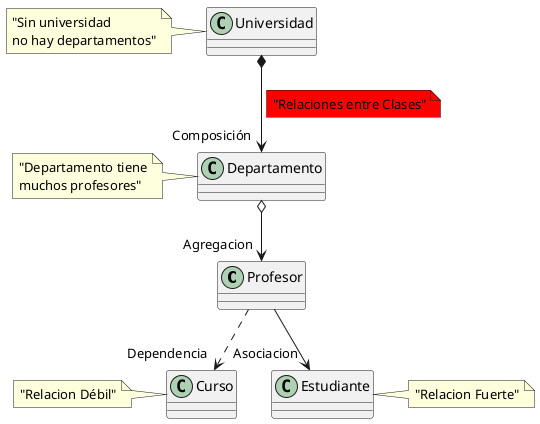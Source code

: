 @startuml
Profesor ..> "Dependencia" Curso
note left : "Relacion Débil"
Profesor --> "Asociacion" Estudiante
note right : "Relacion Fuerte"
Departamento o--> "Agregacion" Profesor
note left : "Departamento tiene\nmuchos profesores"
Universidad *--> "Composición" Departamento
note left : "Sin universidad\nno hay departamentos"

note on link #red : "Relaciones entre Clases"

@enduml